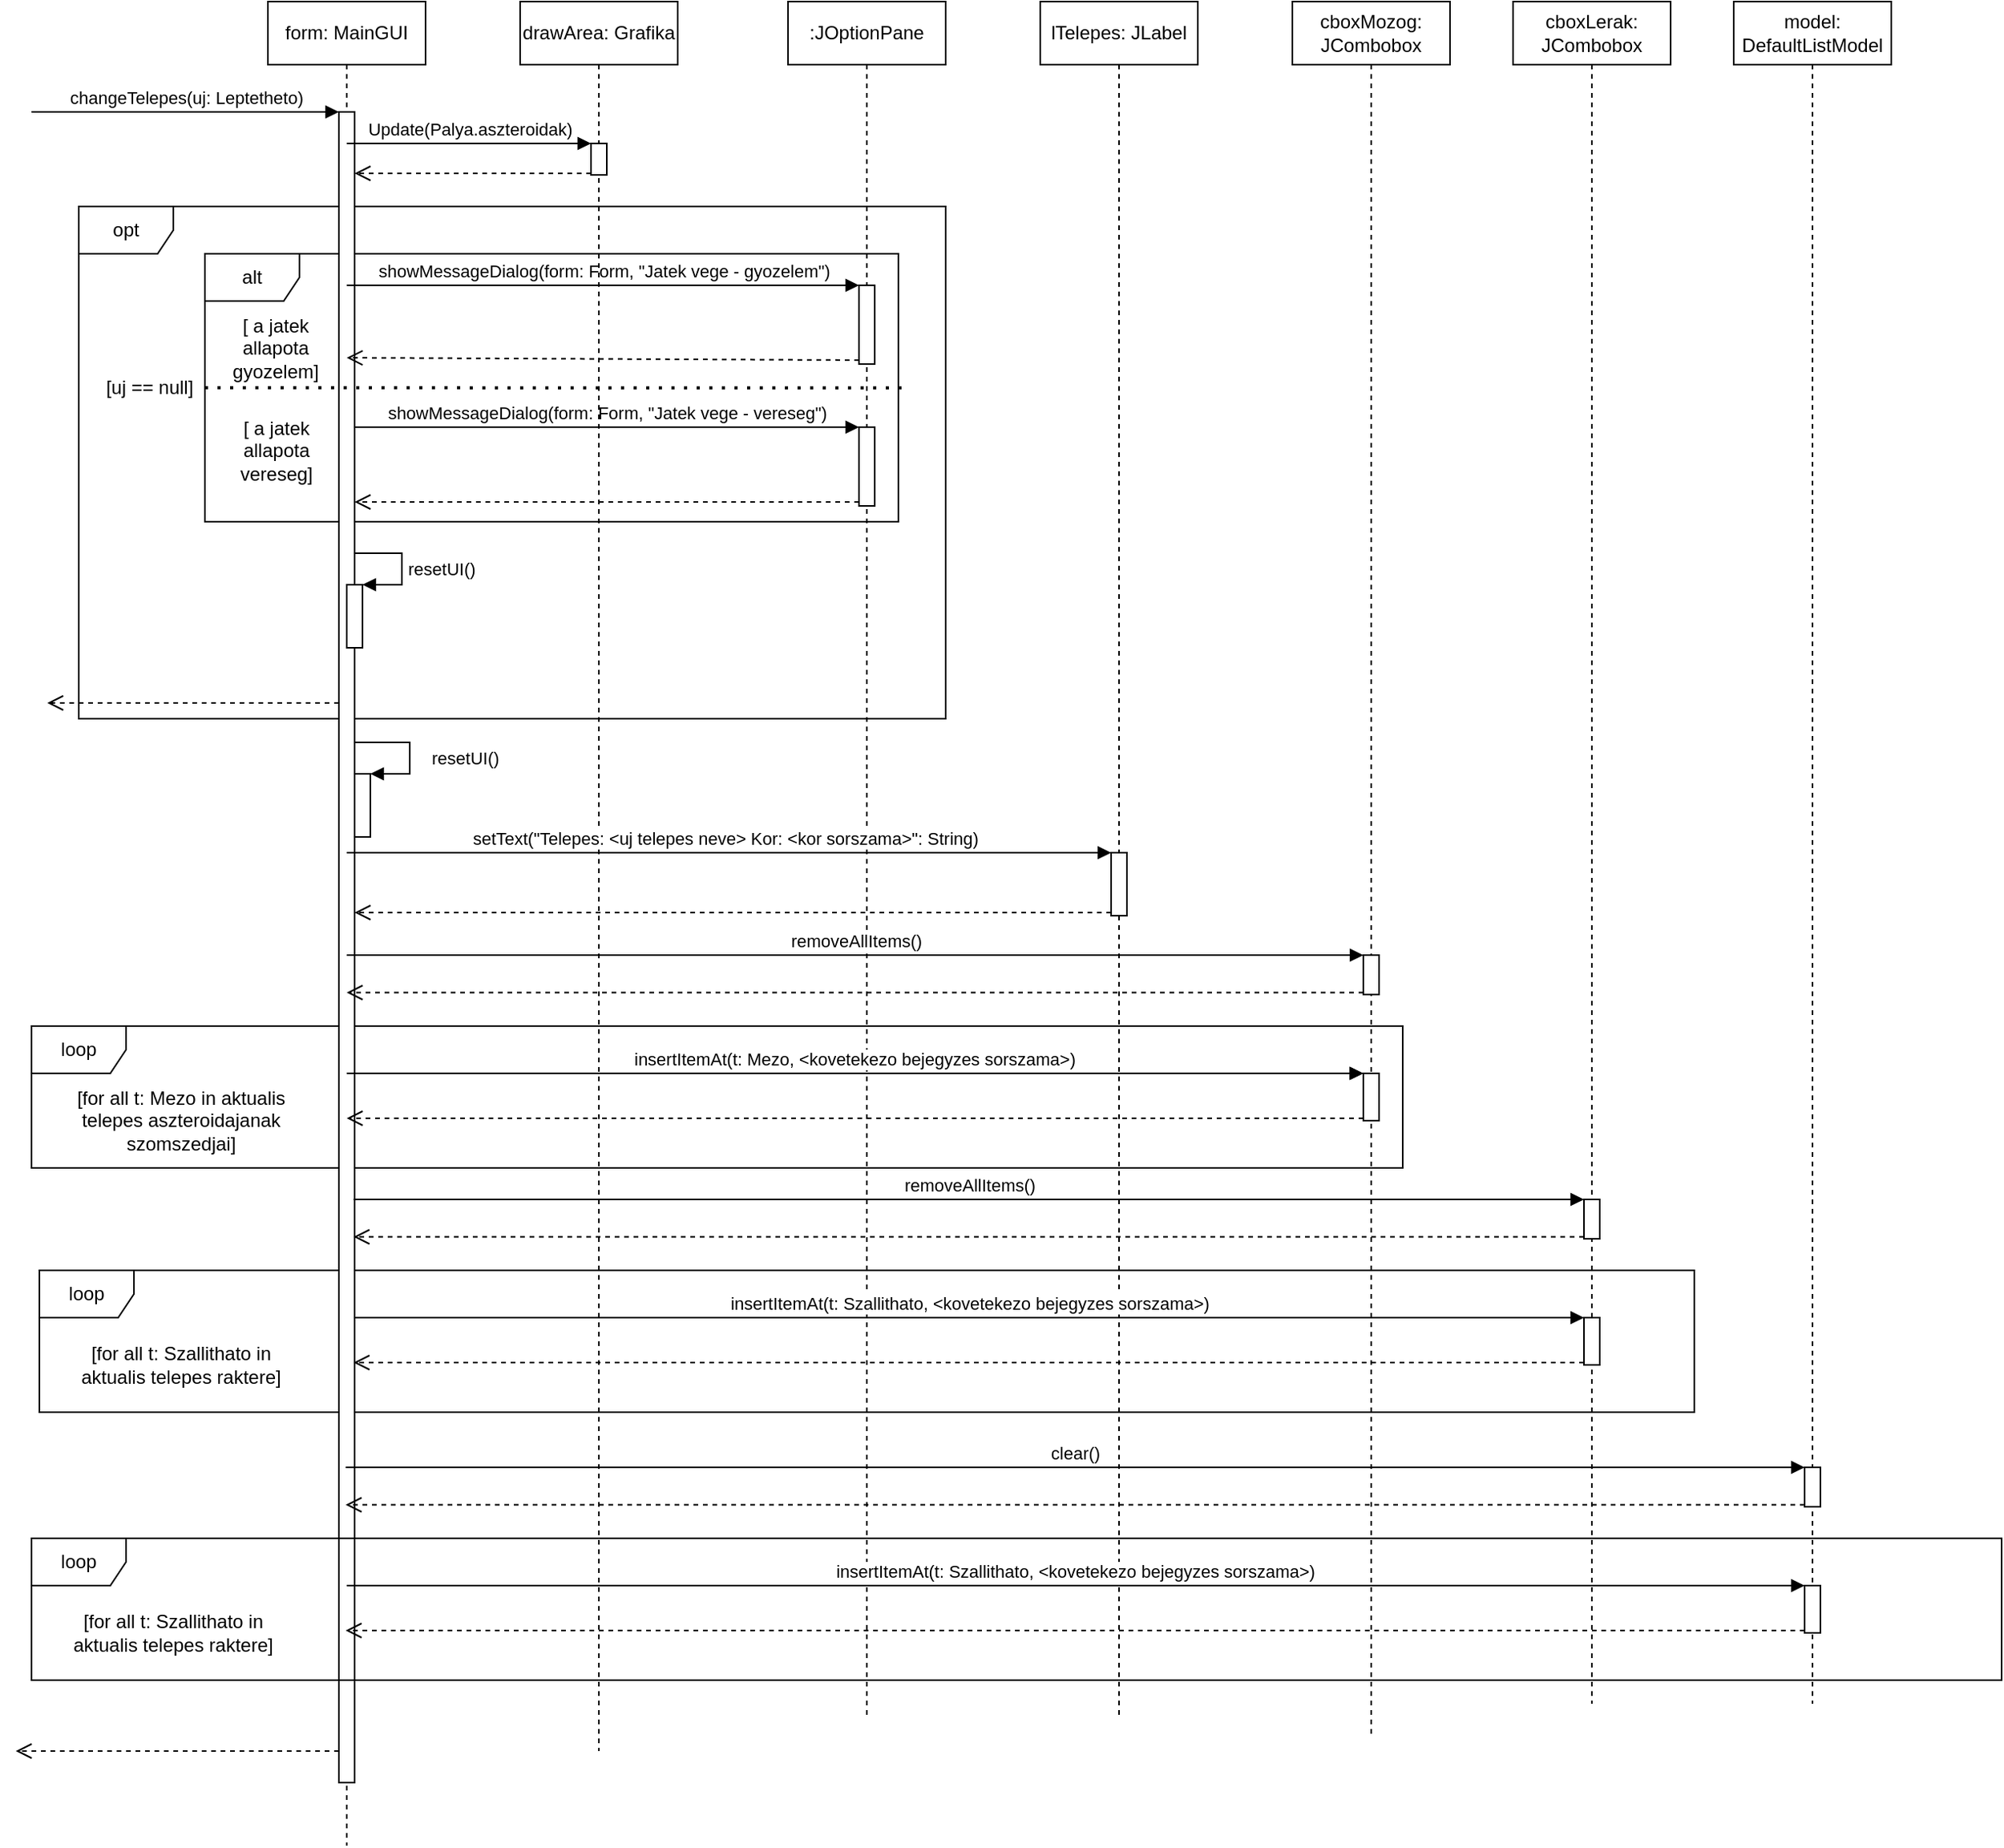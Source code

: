 <mxfile version="14.6.6" type="github">
  <diagram id="NjpKYA80jBLD8106fH93" name="Page-1">
    <mxGraphModel dx="2489" dy="1895" grid="1" gridSize="10" guides="1" tooltips="1" connect="1" arrows="1" fold="1" page="1" pageScale="1" pageWidth="827" pageHeight="1169" math="0" shadow="0">
      <root>
        <mxCell id="0" />
        <mxCell id="1" parent="0" />
        <mxCell id="khi0NkRTp-6Per3p0oA2-39" value="loop" style="shape=umlFrame;whiteSpace=wrap;html=1;" parent="1" vertex="1">
          <mxGeometry x="-40" y="630" width="870" height="90" as="geometry" />
        </mxCell>
        <mxCell id="khi0NkRTp-6Per3p0oA2-49" value="loop" style="shape=umlFrame;whiteSpace=wrap;html=1;" parent="1" vertex="1">
          <mxGeometry x="-35" y="785" width="1050" height="90" as="geometry" />
        </mxCell>
        <mxCell id="khi0NkRTp-6Per3p0oA2-13" value="alt" style="shape=umlFrame;whiteSpace=wrap;html=1;" parent="1" vertex="1">
          <mxGeometry x="70" y="140" width="440" height="170" as="geometry" />
        </mxCell>
        <mxCell id="khi0NkRTp-6Per3p0oA2-1" value="opt" style="shape=umlFrame;whiteSpace=wrap;html=1;" parent="1" vertex="1">
          <mxGeometry x="-10" y="110" width="550" height="325" as="geometry" />
        </mxCell>
        <mxCell id="khi0NkRTp-6Per3p0oA2-2" value="form: MainGUI" style="shape=umlLifeline;perimeter=lifelinePerimeter;whiteSpace=wrap;html=1;container=1;collapsible=0;recursiveResize=0;outlineConnect=0;" parent="1" vertex="1">
          <mxGeometry x="110" y="-20" width="100" height="1170" as="geometry" />
        </mxCell>
        <mxCell id="khi0NkRTp-6Per3p0oA2-3" value="" style="html=1;points=[];perimeter=orthogonalPerimeter;" parent="khi0NkRTp-6Per3p0oA2-2" vertex="1">
          <mxGeometry x="45" y="70" width="10" height="1060" as="geometry" />
        </mxCell>
        <mxCell id="khi0NkRTp-6Per3p0oA2-4" value="changeTelepes(uj: Leptetheto)" style="html=1;verticalAlign=bottom;endArrow=block;entryX=0;entryY=0;" parent="khi0NkRTp-6Per3p0oA2-2" target="khi0NkRTp-6Per3p0oA2-3" edge="1">
          <mxGeometry relative="1" as="geometry">
            <mxPoint x="-150" y="70" as="sourcePoint" />
          </mxGeometry>
        </mxCell>
        <mxCell id="khi0NkRTp-6Per3p0oA2-5" value="" style="html=1;verticalAlign=bottom;endArrow=open;dashed=1;endSize=8;" parent="khi0NkRTp-6Per3p0oA2-2" source="khi0NkRTp-6Per3p0oA2-3" edge="1">
          <mxGeometry relative="1" as="geometry">
            <mxPoint x="-140" y="445" as="targetPoint" />
          </mxGeometry>
        </mxCell>
        <mxCell id="khi0NkRTp-6Per3p0oA2-25" value="" style="html=1;points=[];perimeter=orthogonalPerimeter;" parent="khi0NkRTp-6Per3p0oA2-2" vertex="1">
          <mxGeometry x="55" y="490" width="10" height="40" as="geometry" />
        </mxCell>
        <mxCell id="khi0NkRTp-6Per3p0oA2-26" value="resetUI()" style="edgeStyle=orthogonalEdgeStyle;html=1;align=left;spacingLeft=2;endArrow=block;rounded=0;entryX=1;entryY=0;" parent="khi0NkRTp-6Per3p0oA2-2" source="khi0NkRTp-6Per3p0oA2-3" target="khi0NkRTp-6Per3p0oA2-25" edge="1">
          <mxGeometry x="0.125" y="10" relative="1" as="geometry">
            <mxPoint x="60" y="470" as="sourcePoint" />
            <Array as="points">
              <mxPoint x="90" y="470" />
              <mxPoint x="90" y="490" />
            </Array>
            <mxPoint as="offset" />
          </mxGeometry>
        </mxCell>
        <mxCell id="khi0NkRTp-6Per3p0oA2-6" value=":JOptionPane" style="shape=umlLifeline;perimeter=lifelinePerimeter;whiteSpace=wrap;html=1;container=1;collapsible=0;recursiveResize=0;outlineConnect=0;" parent="1" vertex="1">
          <mxGeometry x="440" y="-20" width="100" height="1090" as="geometry" />
        </mxCell>
        <mxCell id="khi0NkRTp-6Per3p0oA2-7" value="" style="html=1;points=[];perimeter=orthogonalPerimeter;" parent="khi0NkRTp-6Per3p0oA2-6" vertex="1">
          <mxGeometry x="45" y="180" width="10" height="50" as="geometry" />
        </mxCell>
        <mxCell id="khi0NkRTp-6Per3p0oA2-8" value="" style="html=1;points=[];perimeter=orthogonalPerimeter;" parent="khi0NkRTp-6Per3p0oA2-6" vertex="1">
          <mxGeometry x="45" y="270" width="10" height="50" as="geometry" />
        </mxCell>
        <mxCell id="khi0NkRTp-6Per3p0oA2-11" value="showMessageDialog(form: Form, &quot;Jatek vege - gyozelem&quot;)" style="html=1;verticalAlign=bottom;endArrow=block;entryX=0;entryY=0;" parent="1" source="khi0NkRTp-6Per3p0oA2-2" target="khi0NkRTp-6Per3p0oA2-7" edge="1">
          <mxGeometry relative="1" as="geometry">
            <mxPoint x="255" y="130" as="sourcePoint" />
          </mxGeometry>
        </mxCell>
        <mxCell id="khi0NkRTp-6Per3p0oA2-12" value="" style="html=1;verticalAlign=bottom;endArrow=open;dashed=1;endSize=8;exitX=0;exitY=0.95;" parent="1" source="khi0NkRTp-6Per3p0oA2-7" edge="1">
          <mxGeometry relative="1" as="geometry">
            <mxPoint x="160" y="206" as="targetPoint" />
          </mxGeometry>
        </mxCell>
        <mxCell id="khi0NkRTp-6Per3p0oA2-14" value="" style="endArrow=none;dashed=1;html=1;dashPattern=1 3;strokeWidth=2;entryX=1.009;entryY=0.501;entryDx=0;entryDy=0;entryPerimeter=0;" parent="1" target="khi0NkRTp-6Per3p0oA2-13" edge="1">
          <mxGeometry width="50" height="50" relative="1" as="geometry">
            <mxPoint x="70" y="225" as="sourcePoint" />
            <mxPoint x="170" y="210" as="targetPoint" />
          </mxGeometry>
        </mxCell>
        <mxCell id="khi0NkRTp-6Per3p0oA2-15" value="" style="html=1;points=[];perimeter=orthogonalPerimeter;" parent="1" vertex="1">
          <mxGeometry x="160" y="350" width="10" height="40" as="geometry" />
        </mxCell>
        <mxCell id="khi0NkRTp-6Per3p0oA2-16" value="resetUI()" style="edgeStyle=orthogonalEdgeStyle;html=1;align=left;spacingLeft=2;endArrow=block;rounded=0;entryX=1;entryY=0;" parent="1" target="khi0NkRTp-6Per3p0oA2-15" edge="1">
          <mxGeometry x="0.067" relative="1" as="geometry">
            <mxPoint x="165" y="330" as="sourcePoint" />
            <Array as="points">
              <mxPoint x="195" y="330" />
            </Array>
            <mxPoint as="offset" />
          </mxGeometry>
        </mxCell>
        <mxCell id="khi0NkRTp-6Per3p0oA2-17" value="[ a jatek allapota gyozelem]" style="text;html=1;strokeColor=none;fillColor=none;align=center;verticalAlign=middle;whiteSpace=wrap;rounded=0;" parent="1" vertex="1">
          <mxGeometry x="90" y="190" width="50" height="20" as="geometry" />
        </mxCell>
        <mxCell id="khi0NkRTp-6Per3p0oA2-18" value="[ a jatek allapota vereseg]" style="text;html=1;strokeColor=none;fillColor=none;align=center;verticalAlign=middle;whiteSpace=wrap;rounded=0;" parent="1" vertex="1">
          <mxGeometry x="77.5" y="255" width="75" height="20" as="geometry" />
        </mxCell>
        <mxCell id="khi0NkRTp-6Per3p0oA2-19" value="[uj == null]" style="text;html=1;strokeColor=none;fillColor=none;align=center;verticalAlign=middle;whiteSpace=wrap;rounded=0;" parent="1" vertex="1">
          <mxGeometry y="215" width="70" height="20" as="geometry" />
        </mxCell>
        <mxCell id="khi0NkRTp-6Per3p0oA2-10" value="" style="html=1;verticalAlign=bottom;endArrow=open;dashed=1;endSize=8;exitX=0;exitY=0.95;" parent="1" source="khi0NkRTp-6Per3p0oA2-8" target="khi0NkRTp-6Per3p0oA2-3" edge="1">
          <mxGeometry relative="1" as="geometry">
            <mxPoint x="160" y="246" as="targetPoint" />
          </mxGeometry>
        </mxCell>
        <mxCell id="khi0NkRTp-6Per3p0oA2-9" value="showMessageDialog(form: Form, &quot;Jatek vege - vereseg&quot;)" style="html=1;verticalAlign=bottom;endArrow=block;entryX=0;entryY=0;" parent="1" source="khi0NkRTp-6Per3p0oA2-3" target="khi0NkRTp-6Per3p0oA2-8" edge="1">
          <mxGeometry relative="1" as="geometry">
            <mxPoint x="159.324" y="200" as="sourcePoint" />
          </mxGeometry>
        </mxCell>
        <mxCell id="khi0NkRTp-6Per3p0oA2-21" value="drawArea: Grafika" style="shape=umlLifeline;perimeter=lifelinePerimeter;whiteSpace=wrap;html=1;container=1;collapsible=0;recursiveResize=0;outlineConnect=0;" parent="1" vertex="1">
          <mxGeometry x="270" y="-20" width="100" height="1110" as="geometry" />
        </mxCell>
        <mxCell id="khi0NkRTp-6Per3p0oA2-22" value="" style="html=1;points=[];perimeter=orthogonalPerimeter;" parent="khi0NkRTp-6Per3p0oA2-21" vertex="1">
          <mxGeometry x="45" y="90" width="10" height="20" as="geometry" />
        </mxCell>
        <mxCell id="khi0NkRTp-6Per3p0oA2-23" value="Update(Palya.aszteroidak)" style="html=1;verticalAlign=bottom;endArrow=block;entryX=0;entryY=0;" parent="1" source="khi0NkRTp-6Per3p0oA2-2" target="khi0NkRTp-6Per3p0oA2-22" edge="1">
          <mxGeometry relative="1" as="geometry">
            <mxPoint x="245" y="60" as="sourcePoint" />
          </mxGeometry>
        </mxCell>
        <mxCell id="khi0NkRTp-6Per3p0oA2-24" value="" style="html=1;verticalAlign=bottom;endArrow=open;dashed=1;endSize=8;exitX=0;exitY=0.95;" parent="1" source="khi0NkRTp-6Per3p0oA2-22" target="khi0NkRTp-6Per3p0oA2-3" edge="1">
          <mxGeometry relative="1" as="geometry">
            <mxPoint x="245" y="136" as="targetPoint" />
            <mxPoint as="offset" />
          </mxGeometry>
        </mxCell>
        <mxCell id="khi0NkRTp-6Per3p0oA2-27" value="lTelepes: JLabel" style="shape=umlLifeline;perimeter=lifelinePerimeter;whiteSpace=wrap;html=1;container=1;collapsible=0;recursiveResize=0;outlineConnect=0;" parent="1" vertex="1">
          <mxGeometry x="600" y="-20" width="100" height="1090" as="geometry" />
        </mxCell>
        <mxCell id="khi0NkRTp-6Per3p0oA2-28" value="" style="html=1;points=[];perimeter=orthogonalPerimeter;" parent="khi0NkRTp-6Per3p0oA2-27" vertex="1">
          <mxGeometry x="45" y="540" width="10" height="40" as="geometry" />
        </mxCell>
        <mxCell id="khi0NkRTp-6Per3p0oA2-29" value="setText(&quot;Telepes: &amp;lt;uj telepes neve&amp;gt; Kor: &amp;lt;kor sorszama&amp;gt;&quot;: String)" style="html=1;verticalAlign=bottom;endArrow=block;entryX=0;entryY=0;" parent="1" source="khi0NkRTp-6Per3p0oA2-2" target="khi0NkRTp-6Per3p0oA2-28" edge="1">
          <mxGeometry x="-0.011" relative="1" as="geometry">
            <mxPoint x="575" y="520" as="sourcePoint" />
            <mxPoint as="offset" />
          </mxGeometry>
        </mxCell>
        <mxCell id="khi0NkRTp-6Per3p0oA2-30" value="" style="html=1;verticalAlign=bottom;endArrow=open;dashed=1;endSize=8;exitX=0;exitY=0.95;" parent="1" source="khi0NkRTp-6Per3p0oA2-28" target="khi0NkRTp-6Per3p0oA2-3" edge="1">
          <mxGeometry relative="1" as="geometry">
            <mxPoint x="575" y="596" as="targetPoint" />
          </mxGeometry>
        </mxCell>
        <mxCell id="khi0NkRTp-6Per3p0oA2-31" value="cboxMozog: JCombobox" style="shape=umlLifeline;perimeter=lifelinePerimeter;whiteSpace=wrap;html=1;container=1;collapsible=0;recursiveResize=0;outlineConnect=0;" parent="1" vertex="1">
          <mxGeometry x="760" y="-20" width="100" height="1100" as="geometry" />
        </mxCell>
        <mxCell id="khi0NkRTp-6Per3p0oA2-32" value="" style="html=1;points=[];perimeter=orthogonalPerimeter;" parent="khi0NkRTp-6Per3p0oA2-31" vertex="1">
          <mxGeometry x="45" y="605" width="10" height="25" as="geometry" />
        </mxCell>
        <mxCell id="khi0NkRTp-6Per3p0oA2-35" value="" style="html=1;points=[];perimeter=orthogonalPerimeter;" parent="khi0NkRTp-6Per3p0oA2-31" vertex="1">
          <mxGeometry x="45" y="680" width="10" height="30" as="geometry" />
        </mxCell>
        <mxCell id="khi0NkRTp-6Per3p0oA2-33" value="removeAllItems()" style="html=1;verticalAlign=bottom;endArrow=block;entryX=0;entryY=0;" parent="1" source="khi0NkRTp-6Per3p0oA2-2" target="khi0NkRTp-6Per3p0oA2-32" edge="1">
          <mxGeometry relative="1" as="geometry">
            <mxPoint x="735" y="585" as="sourcePoint" />
          </mxGeometry>
        </mxCell>
        <mxCell id="khi0NkRTp-6Per3p0oA2-34" value="" style="html=1;verticalAlign=bottom;endArrow=open;dashed=1;endSize=8;exitX=0;exitY=0.95;" parent="1" source="khi0NkRTp-6Per3p0oA2-32" target="khi0NkRTp-6Per3p0oA2-2" edge="1">
          <mxGeometry relative="1" as="geometry">
            <mxPoint x="735" y="661" as="targetPoint" />
          </mxGeometry>
        </mxCell>
        <mxCell id="khi0NkRTp-6Per3p0oA2-36" value="dispatch" style="html=1;verticalAlign=bottom;endArrow=block;entryX=0;entryY=0;" parent="1" source="khi0NkRTp-6Per3p0oA2-2" target="khi0NkRTp-6Per3p0oA2-35" edge="1">
          <mxGeometry relative="1" as="geometry">
            <mxPoint x="735" y="640" as="sourcePoint" />
          </mxGeometry>
        </mxCell>
        <mxCell id="khi0NkRTp-6Per3p0oA2-37" value="" style="html=1;verticalAlign=bottom;endArrow=open;dashed=1;endSize=8;exitX=0;exitY=0.95;" parent="1" source="khi0NkRTp-6Per3p0oA2-35" target="khi0NkRTp-6Per3p0oA2-2" edge="1">
          <mxGeometry relative="1" as="geometry">
            <mxPoint x="735" y="716" as="targetPoint" />
          </mxGeometry>
        </mxCell>
        <mxCell id="khi0NkRTp-6Per3p0oA2-38" value="insertItemAt(t: Mezo, &amp;lt;kovetekezo bejegyzes sorszama&amp;gt;)" style="html=1;verticalAlign=bottom;endArrow=block;entryX=0;entryY=0;" parent="1" edge="1">
          <mxGeometry relative="1" as="geometry">
            <mxPoint x="159.997" y="660" as="sourcePoint" />
            <mxPoint x="804.83" y="660" as="targetPoint" />
          </mxGeometry>
        </mxCell>
        <mxCell id="khi0NkRTp-6Per3p0oA2-40" value="[for all t: Mezo in aktualis telepes aszteroidajanak szomszedjai]" style="text;html=1;strokeColor=none;fillColor=none;align=center;verticalAlign=middle;whiteSpace=wrap;rounded=0;" parent="1" vertex="1">
          <mxGeometry x="-20" y="680" width="150" height="20" as="geometry" />
        </mxCell>
        <mxCell id="khi0NkRTp-6Per3p0oA2-41" value="cboxLerak: JCombobox" style="shape=umlLifeline;perimeter=lifelinePerimeter;whiteSpace=wrap;html=1;container=1;collapsible=0;recursiveResize=0;outlineConnect=0;" parent="1" vertex="1">
          <mxGeometry x="900" y="-20" width="100" height="1080" as="geometry" />
        </mxCell>
        <mxCell id="khi0NkRTp-6Per3p0oA2-43" value="" style="html=1;points=[];perimeter=orthogonalPerimeter;" parent="khi0NkRTp-6Per3p0oA2-41" vertex="1">
          <mxGeometry x="45" y="835" width="10" height="30" as="geometry" />
        </mxCell>
        <mxCell id="khi0NkRTp-6Per3p0oA2-42" value="" style="html=1;points=[];perimeter=orthogonalPerimeter;" parent="khi0NkRTp-6Per3p0oA2-41" vertex="1">
          <mxGeometry x="45" y="760" width="10" height="25" as="geometry" />
        </mxCell>
        <mxCell id="khi0NkRTp-6Per3p0oA2-44" value="removeAllItems()" style="html=1;verticalAlign=bottom;endArrow=block;entryX=0;entryY=0;" parent="1" target="khi0NkRTp-6Per3p0oA2-42" edge="1">
          <mxGeometry relative="1" as="geometry">
            <mxPoint x="164.324" y="740" as="sourcePoint" />
          </mxGeometry>
        </mxCell>
        <mxCell id="khi0NkRTp-6Per3p0oA2-45" value="" style="html=1;verticalAlign=bottom;endArrow=open;dashed=1;endSize=8;exitX=0;exitY=0.95;" parent="1" source="khi0NkRTp-6Per3p0oA2-42" edge="1">
          <mxGeometry relative="1" as="geometry">
            <mxPoint x="164.324" y="763.75" as="targetPoint" />
          </mxGeometry>
        </mxCell>
        <mxCell id="khi0NkRTp-6Per3p0oA2-47" value="" style="html=1;verticalAlign=bottom;endArrow=open;dashed=1;endSize=8;exitX=0;exitY=0.95;" parent="1" source="khi0NkRTp-6Per3p0oA2-43" edge="1">
          <mxGeometry relative="1" as="geometry">
            <mxPoint x="164.324" y="843.5" as="targetPoint" />
          </mxGeometry>
        </mxCell>
        <mxCell id="khi0NkRTp-6Per3p0oA2-48" value="insertItemAt(t: Szallithato, &amp;lt;kovetekezo bejegyzes sorszama&amp;gt;)" style="html=1;verticalAlign=bottom;endArrow=block;" parent="1" target="khi0NkRTp-6Per3p0oA2-43" edge="1">
          <mxGeometry relative="1" as="geometry">
            <mxPoint x="164.997" y="815" as="sourcePoint" />
            <mxPoint x="809.83" y="815" as="targetPoint" />
          </mxGeometry>
        </mxCell>
        <mxCell id="khi0NkRTp-6Per3p0oA2-50" value="[for all t: Szallithato in aktualis telepes raktere]" style="text;html=1;strokeColor=none;fillColor=none;align=center;verticalAlign=middle;whiteSpace=wrap;rounded=0;" parent="1" vertex="1">
          <mxGeometry x="-20" y="835" width="150" height="20" as="geometry" />
        </mxCell>
        <mxCell id="khi0NkRTp-6Per3p0oA2-51" value="model: DefaultListModel" style="shape=umlLifeline;perimeter=lifelinePerimeter;whiteSpace=wrap;html=1;container=1;collapsible=0;recursiveResize=0;outlineConnect=0;" parent="1" vertex="1">
          <mxGeometry x="1040" y="-20" width="100" height="1080" as="geometry" />
        </mxCell>
        <mxCell id="khi0NkRTp-6Per3p0oA2-54" value="loop" style="shape=umlFrame;whiteSpace=wrap;html=1;" parent="1" vertex="1">
          <mxGeometry x="-40" y="955" width="1250" height="90" as="geometry" />
        </mxCell>
        <mxCell id="khi0NkRTp-6Per3p0oA2-55" value="" style="html=1;points=[];perimeter=orthogonalPerimeter;" parent="1" vertex="1">
          <mxGeometry x="1085" y="985" width="10" height="30" as="geometry" />
        </mxCell>
        <mxCell id="khi0NkRTp-6Per3p0oA2-56" value="" style="html=1;points=[];perimeter=orthogonalPerimeter;" parent="1" vertex="1">
          <mxGeometry x="1085" y="910" width="10" height="25" as="geometry" />
        </mxCell>
        <mxCell id="khi0NkRTp-6Per3p0oA2-57" value="clear()" style="html=1;verticalAlign=bottom;endArrow=block;entryX=0;entryY=0;" parent="1" target="khi0NkRTp-6Per3p0oA2-56" edge="1">
          <mxGeometry relative="1" as="geometry">
            <mxPoint x="159.324" y="910.0" as="sourcePoint" />
          </mxGeometry>
        </mxCell>
        <mxCell id="khi0NkRTp-6Per3p0oA2-58" value="" style="html=1;verticalAlign=bottom;endArrow=open;dashed=1;endSize=8;exitX=0;exitY=0.95;" parent="1" source="khi0NkRTp-6Per3p0oA2-56" edge="1">
          <mxGeometry relative="1" as="geometry">
            <mxPoint x="159.324" y="933.75" as="targetPoint" />
          </mxGeometry>
        </mxCell>
        <mxCell id="khi0NkRTp-6Per3p0oA2-59" value="" style="html=1;verticalAlign=bottom;endArrow=open;dashed=1;endSize=8;exitX=0;exitY=0.95;" parent="1" source="khi0NkRTp-6Per3p0oA2-55" edge="1">
          <mxGeometry relative="1" as="geometry">
            <mxPoint x="159.324" y="1013.5" as="targetPoint" />
          </mxGeometry>
        </mxCell>
        <mxCell id="khi0NkRTp-6Per3p0oA2-60" value="insertItemAt(t: Szallithato, &amp;lt;kovetekezo bejegyzes sorszama&amp;gt;)" style="html=1;verticalAlign=bottom;endArrow=block;" parent="1" target="khi0NkRTp-6Per3p0oA2-55" edge="1">
          <mxGeometry relative="1" as="geometry">
            <mxPoint x="159.997" y="985.0" as="sourcePoint" />
            <mxPoint x="804.83" y="985" as="targetPoint" />
          </mxGeometry>
        </mxCell>
        <mxCell id="khi0NkRTp-6Per3p0oA2-61" value="[for all t: Szallithato in aktualis telepes raktere]" style="text;html=1;strokeColor=none;fillColor=none;align=center;verticalAlign=middle;whiteSpace=wrap;rounded=0;" parent="1" vertex="1">
          <mxGeometry x="-25" y="1005" width="150" height="20" as="geometry" />
        </mxCell>
        <mxCell id="khi0NkRTp-6Per3p0oA2-62" value="" style="html=1;verticalAlign=bottom;endArrow=open;dashed=1;endSize=8;" parent="1" edge="1">
          <mxGeometry relative="1" as="geometry">
            <mxPoint x="155" y="1090" as="sourcePoint" />
            <mxPoint x="-50" y="1090" as="targetPoint" />
          </mxGeometry>
        </mxCell>
      </root>
    </mxGraphModel>
  </diagram>
</mxfile>
